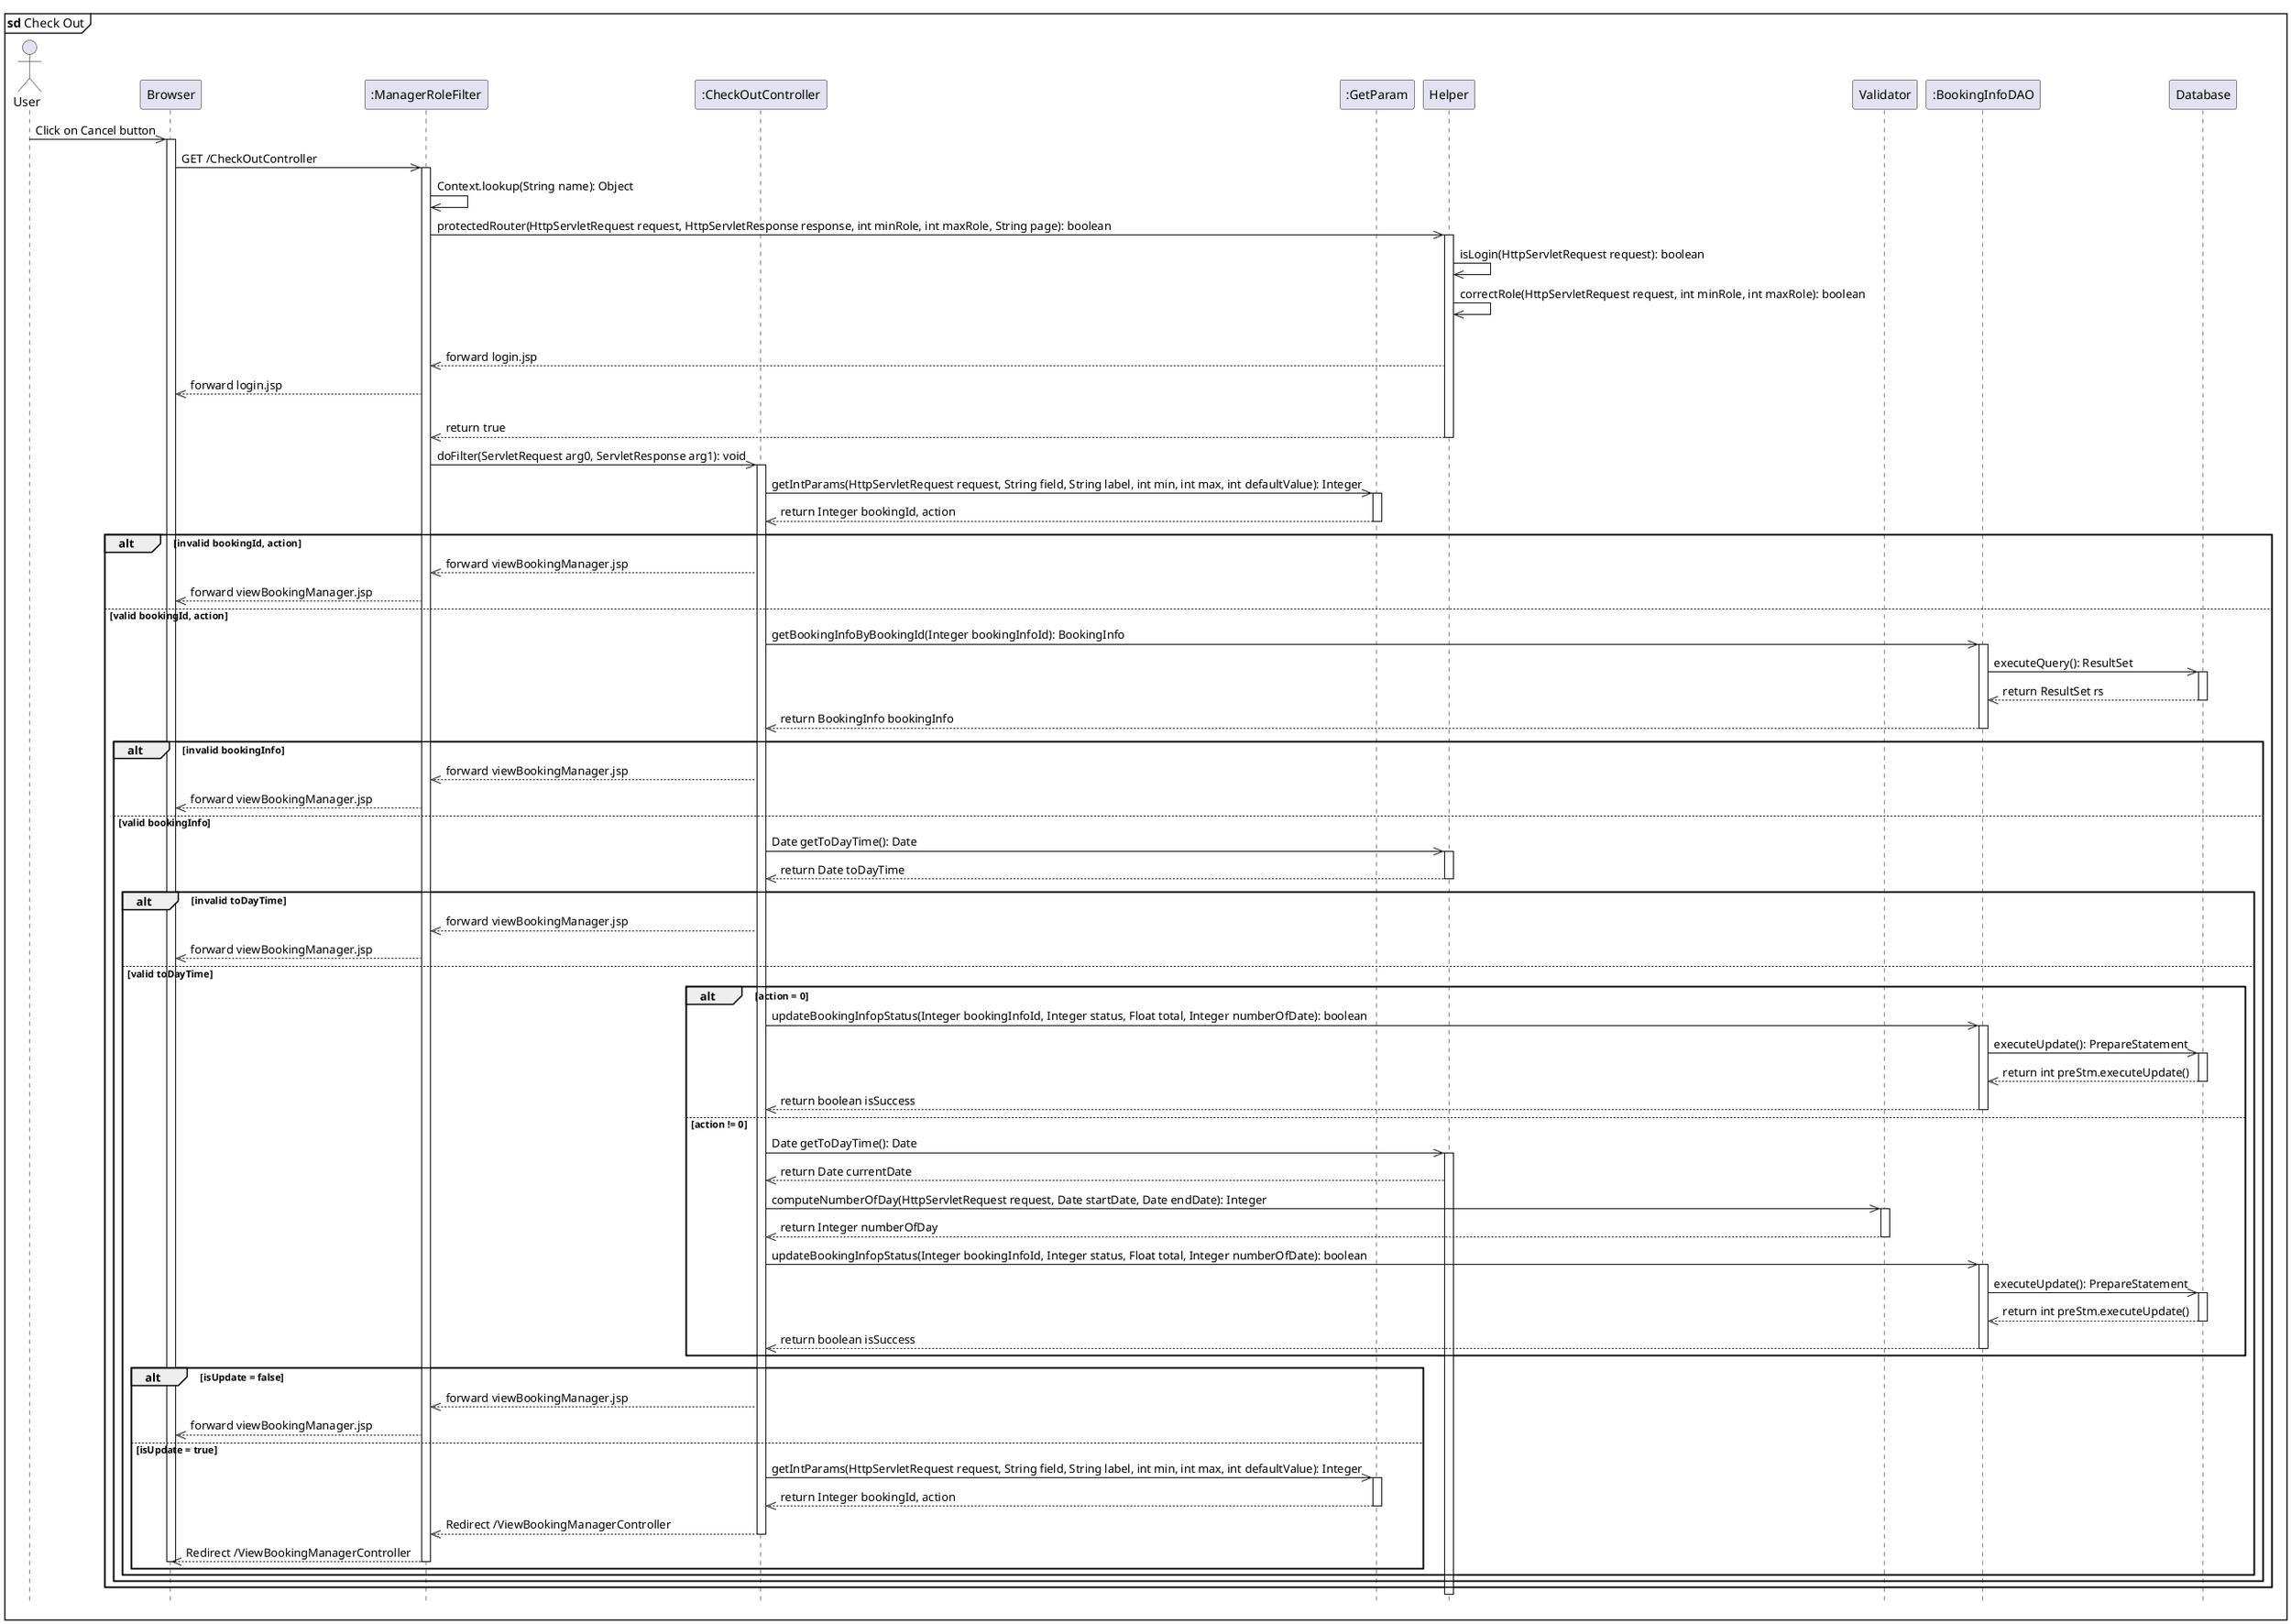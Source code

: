 @startuml checkOut

hide footbox
mainframe <b>sd</b> Check Out
actor User
participant "Browser" as Browser
participant ":ManagerRoleFilter" as ManagerRoleFilter
participant ":CheckOutController" as CheckOutController
participant ":GetParam" as GetParam
participant "Helper" as Helper
participant "Validator" as Validator
participant ":BookingInfoDAO" as BookingInfoDAO
participant "Database" as DB



User ->> Browser: Click on Cancel button
activate Browser

Browser ->> ManagerRoleFilter: GET /CheckOutController
activate ManagerRoleFilter
ManagerRoleFilter ->> ManagerRoleFilter: Context.lookup(String name): Object
ManagerRoleFilter ->> Helper: protectedRouter(HttpServletRequest request, HttpServletResponse response, int minRole, int maxRole, String page): boolean
activate Helper
Helper ->> Helper: isLogin(HttpServletRequest request): boolean
Helper ->> Helper: correctRole(HttpServletRequest request, int minRole, int maxRole): boolean
alt return false 
    Helper -->> ManagerRoleFilter: forward login.jsp
    ManagerRoleFilter -->> Browser: forward login.jsp
else return true
    Helper -->> ManagerRoleFilter: return true
    deactivate Helper
    ManagerRoleFilter ->> CheckOutController: doFilter(ServletRequest arg0, ServletResponse arg1): void
    activate CheckOutController
    CheckOutController ->> GetParam: getIntParams(HttpServletRequest request, String field, String label, int min, int max, int defaultValue): Integer   
    activate GetParam
    GetParam -->> CheckOutController: return Integer bookingId, action
    deactivate GetParam
    alt invalid bookingId, action
        CheckOutController -->> ManagerRoleFilter: forward viewBookingManager.jsp
        ManagerRoleFilter -->> Browser: forward viewBookingManager.jsp
    else valid bookingId, action
        CheckOutController ->> BookingInfoDAO: getBookingInfoByBookingId(Integer bookingInfoId): BookingInfo
        activate BookingInfoDAO
        BookingInfoDAO ->> DB: executeQuery(): ResultSet
        activate DB
        DB -->> BookingInfoDAO: return ResultSet rs
        deactivate DB
        BookingInfoDAO -->> CheckOutController: return BookingInfo bookingInfo
        deactivate BookingInfoDAO
        alt invalid bookingInfo
            CheckOutController -->> ManagerRoleFilter: forward viewBookingManager.jsp
            ManagerRoleFilter -->> Browser: forward viewBookingManager.jsp
        else valid bookingInfo
            CheckOutController ->> Helper: Date getToDayTime(): Date
            activate Helper
            Helper -->> CheckOutController: return Date toDayTime
            deactivate Helper
            alt invalid toDayTime
                CheckOutController -->> ManagerRoleFilter: forward viewBookingManager.jsp
                ManagerRoleFilter -->> Browser: forward viewBookingManager.jsp
            else valid toDayTime
                alt action = 0
                    CheckOutController ->> BookingInfoDAO: updateBookingInfopStatus(Integer bookingInfoId, Integer status, Float total, Integer numberOfDate): boolean
                    activate BookingInfoDAO
                    BookingInfoDAO ->> DB: executeUpdate(): PrepareStatement
                    activate DB
                    DB -->> BookingInfoDAO: return int preStm.executeUpdate()
                    deactivate DB
                    BookingInfoDAO -->> CheckOutController: return boolean isSuccess
                    deactivate BookingInfoDAO
                else action != 0
                    CheckOutController ->> Helper: Date getToDayTime(): Date
                    activate Helper
                    Helper -->> CheckOutController: return Date currentDate
                    CheckOutController ->> Validator: computeNumberOfDay(HttpServletRequest request, Date startDate, Date endDate): Integer
                    activate Validator
                    Validator -->> CheckOutController: return Integer numberOfDay
                    deactivate Validator
                    CheckOutController ->> BookingInfoDAO: updateBookingInfopStatus(Integer bookingInfoId, Integer status, Float total, Integer numberOfDate): boolean
                    activate BookingInfoDAO
                    BookingInfoDAO ->> DB: executeUpdate(): PrepareStatement
                    activate DB
                    DB -->> BookingInfoDAO: return int preStm.executeUpdate()
                    deactivate DB
                    BookingInfoDAO -->> CheckOutController: return boolean isSuccess
                    deactivate BookingInfoDAO
                end
            alt isUpdate = false
                CheckOutController -->> ManagerRoleFilter: forward viewBookingManager.jsp
                ManagerRoleFilter -->> Browser: forward viewBookingManager.jsp
            else isUpdate = true
                CheckOutController ->> GetParam: getIntParams(HttpServletRequest request, String field, String label, int min, int max, int defaultValue): Integer   
                activate GetParam
                GetParam -->> CheckOutController: return Integer bookingId, action
                deactivate GetParam
                CheckOutController -->> ManagerRoleFilter: Redirect /ViewBookingManagerController
                deactivate CheckOutController
                ManagerRoleFilter -->> Browser: Redirect /ViewBookingManagerController
                deactivate ManagerRoleFilter
                deactivate Browser
            end
        end
    end
end
@enduml

